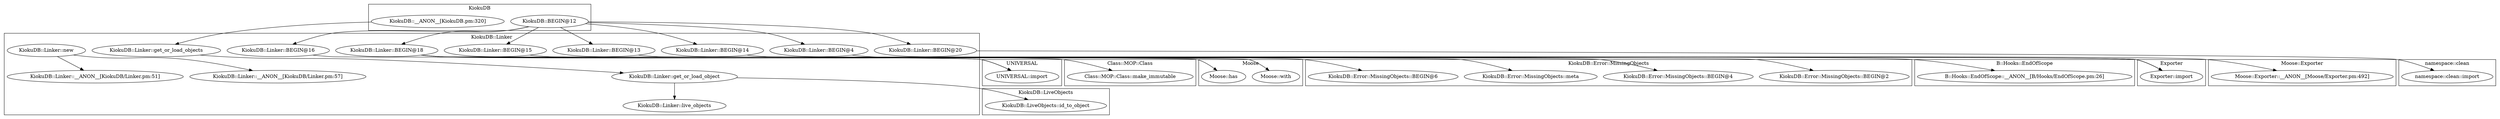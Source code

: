 digraph {
graph [overlap=false]
subgraph cluster_KiokuDB_Linker {
	label="KiokuDB::Linker";
	"KiokuDB::Linker::BEGIN@18";
	"KiokuDB::Linker::__ANON__[KiokuDB/Linker.pm:57]";
	"KiokuDB::Linker::get_or_load_object";
	"KiokuDB::Linker::BEGIN@14";
	"KiokuDB::Linker::get_or_load_objects";
	"KiokuDB::Linker::BEGIN@13";
	"KiokuDB::Linker::BEGIN@15";
	"KiokuDB::Linker::live_objects";
	"KiokuDB::Linker::BEGIN@16";
	"KiokuDB::Linker::BEGIN@4";
	"KiokuDB::Linker::__ANON__[KiokuDB/Linker.pm:51]";
	"KiokuDB::Linker::BEGIN@20";
	"KiokuDB::Linker::new";
}
subgraph cluster_KiokuDB_LiveObjects {
	label="KiokuDB::LiveObjects";
	"KiokuDB::LiveObjects::id_to_object";
}
subgraph cluster_UNIVERSAL {
	label="UNIVERSAL";
	"UNIVERSAL::import";
}
subgraph cluster_namespace_clean {
	label="namespace::clean";
	"namespace::clean::import";
}
subgraph cluster_Class_MOP_Class {
	label="Class::MOP::Class";
	"Class::MOP::Class::make_immutable";
}
subgraph cluster_Moose {
	label="Moose";
	"Moose::with";
	"Moose::has";
}
subgraph cluster_Exporter {
	label="Exporter";
	"Exporter::import";
}
subgraph cluster_KiokuDB_Error_MissingObjects {
	label="KiokuDB::Error::MissingObjects";
	"KiokuDB::Error::MissingObjects::BEGIN@2";
	"KiokuDB::Error::MissingObjects::BEGIN@4";
	"KiokuDB::Error::MissingObjects::meta";
	"KiokuDB::Error::MissingObjects::BEGIN@6";
}
subgraph cluster_KiokuDB {
	label="KiokuDB";
	"KiokuDB::__ANON__[KiokuDB.pm:320]";
	"KiokuDB::BEGIN@12";
}
subgraph cluster_Moose_Exporter {
	label="Moose::Exporter";
	"Moose::Exporter::__ANON__[Moose/Exporter.pm:492]";
}
subgraph cluster_B_Hooks_EndOfScope {
	label="B::Hooks::EndOfScope";
	"B::Hooks::EndOfScope::__ANON__[B/Hooks/EndOfScope.pm:26]";
}
"KiokuDB::BEGIN@12" -> "KiokuDB::Linker::BEGIN@4";
"KiokuDB::Linker::new" -> "KiokuDB::Linker::__ANON__[KiokuDB/Linker.pm:51]";
"KiokuDB::Linker::BEGIN@16" -> "UNIVERSAL::import";
"KiokuDB::Linker::BEGIN@18" -> "UNIVERSAL::import";
"KiokuDB::Linker::BEGIN@18" -> "Moose::has";
"KiokuDB::Linker::BEGIN@18" -> "KiokuDB::Error::MissingObjects::meta";
"KiokuDB::BEGIN@12" -> "KiokuDB::Linker::BEGIN@13";
"KiokuDB::Linker::BEGIN@18" -> "KiokuDB::Error::MissingObjects::BEGIN@6";
"KiokuDB::BEGIN@12" -> "KiokuDB::Linker::BEGIN@16";
"KiokuDB::Linker::BEGIN@18" -> "KiokuDB::Error::MissingObjects::BEGIN@4";
"KiokuDB::Linker::BEGIN@20" -> "namespace::clean::import";
"KiokuDB::BEGIN@12" -> "KiokuDB::Linker::BEGIN@14";
"KiokuDB::Linker::BEGIN@18" -> "B::Hooks::EndOfScope::__ANON__[B/Hooks/EndOfScope.pm:26]";
"KiokuDB::Linker::BEGIN@18" -> "Moose::with";
"KiokuDB::Linker::BEGIN@18" -> "KiokuDB::Error::MissingObjects::BEGIN@2";
"KiokuDB::Linker::BEGIN@4" -> "Moose::Exporter::__ANON__[Moose/Exporter.pm:492]";
"KiokuDB::BEGIN@12" -> "KiokuDB::Linker::BEGIN@20";
"KiokuDB::Linker::BEGIN@15" -> "Exporter::import";
"KiokuDB::Linker::BEGIN@13" -> "Exporter::import";
"KiokuDB::Linker::BEGIN@14" -> "Exporter::import";
"KiokuDB::Linker::get_or_load_objects" -> "KiokuDB::Linker::get_or_load_object";
"KiokuDB::BEGIN@12" -> "KiokuDB::Linker::BEGIN@15";
"KiokuDB::__ANON__[KiokuDB.pm:320]" -> "KiokuDB::Linker::get_or_load_objects";
"KiokuDB::Linker::BEGIN@18" -> "Class::MOP::Class::make_immutable";
"KiokuDB::Linker::get_or_load_object" -> "KiokuDB::LiveObjects::id_to_object";
"KiokuDB::Linker::get_or_load_object" -> "KiokuDB::Linker::live_objects";
"KiokuDB::BEGIN@12" -> "KiokuDB::Linker::BEGIN@18";
"KiokuDB::Linker::new" -> "KiokuDB::Linker::__ANON__[KiokuDB/Linker.pm:57]";
}

